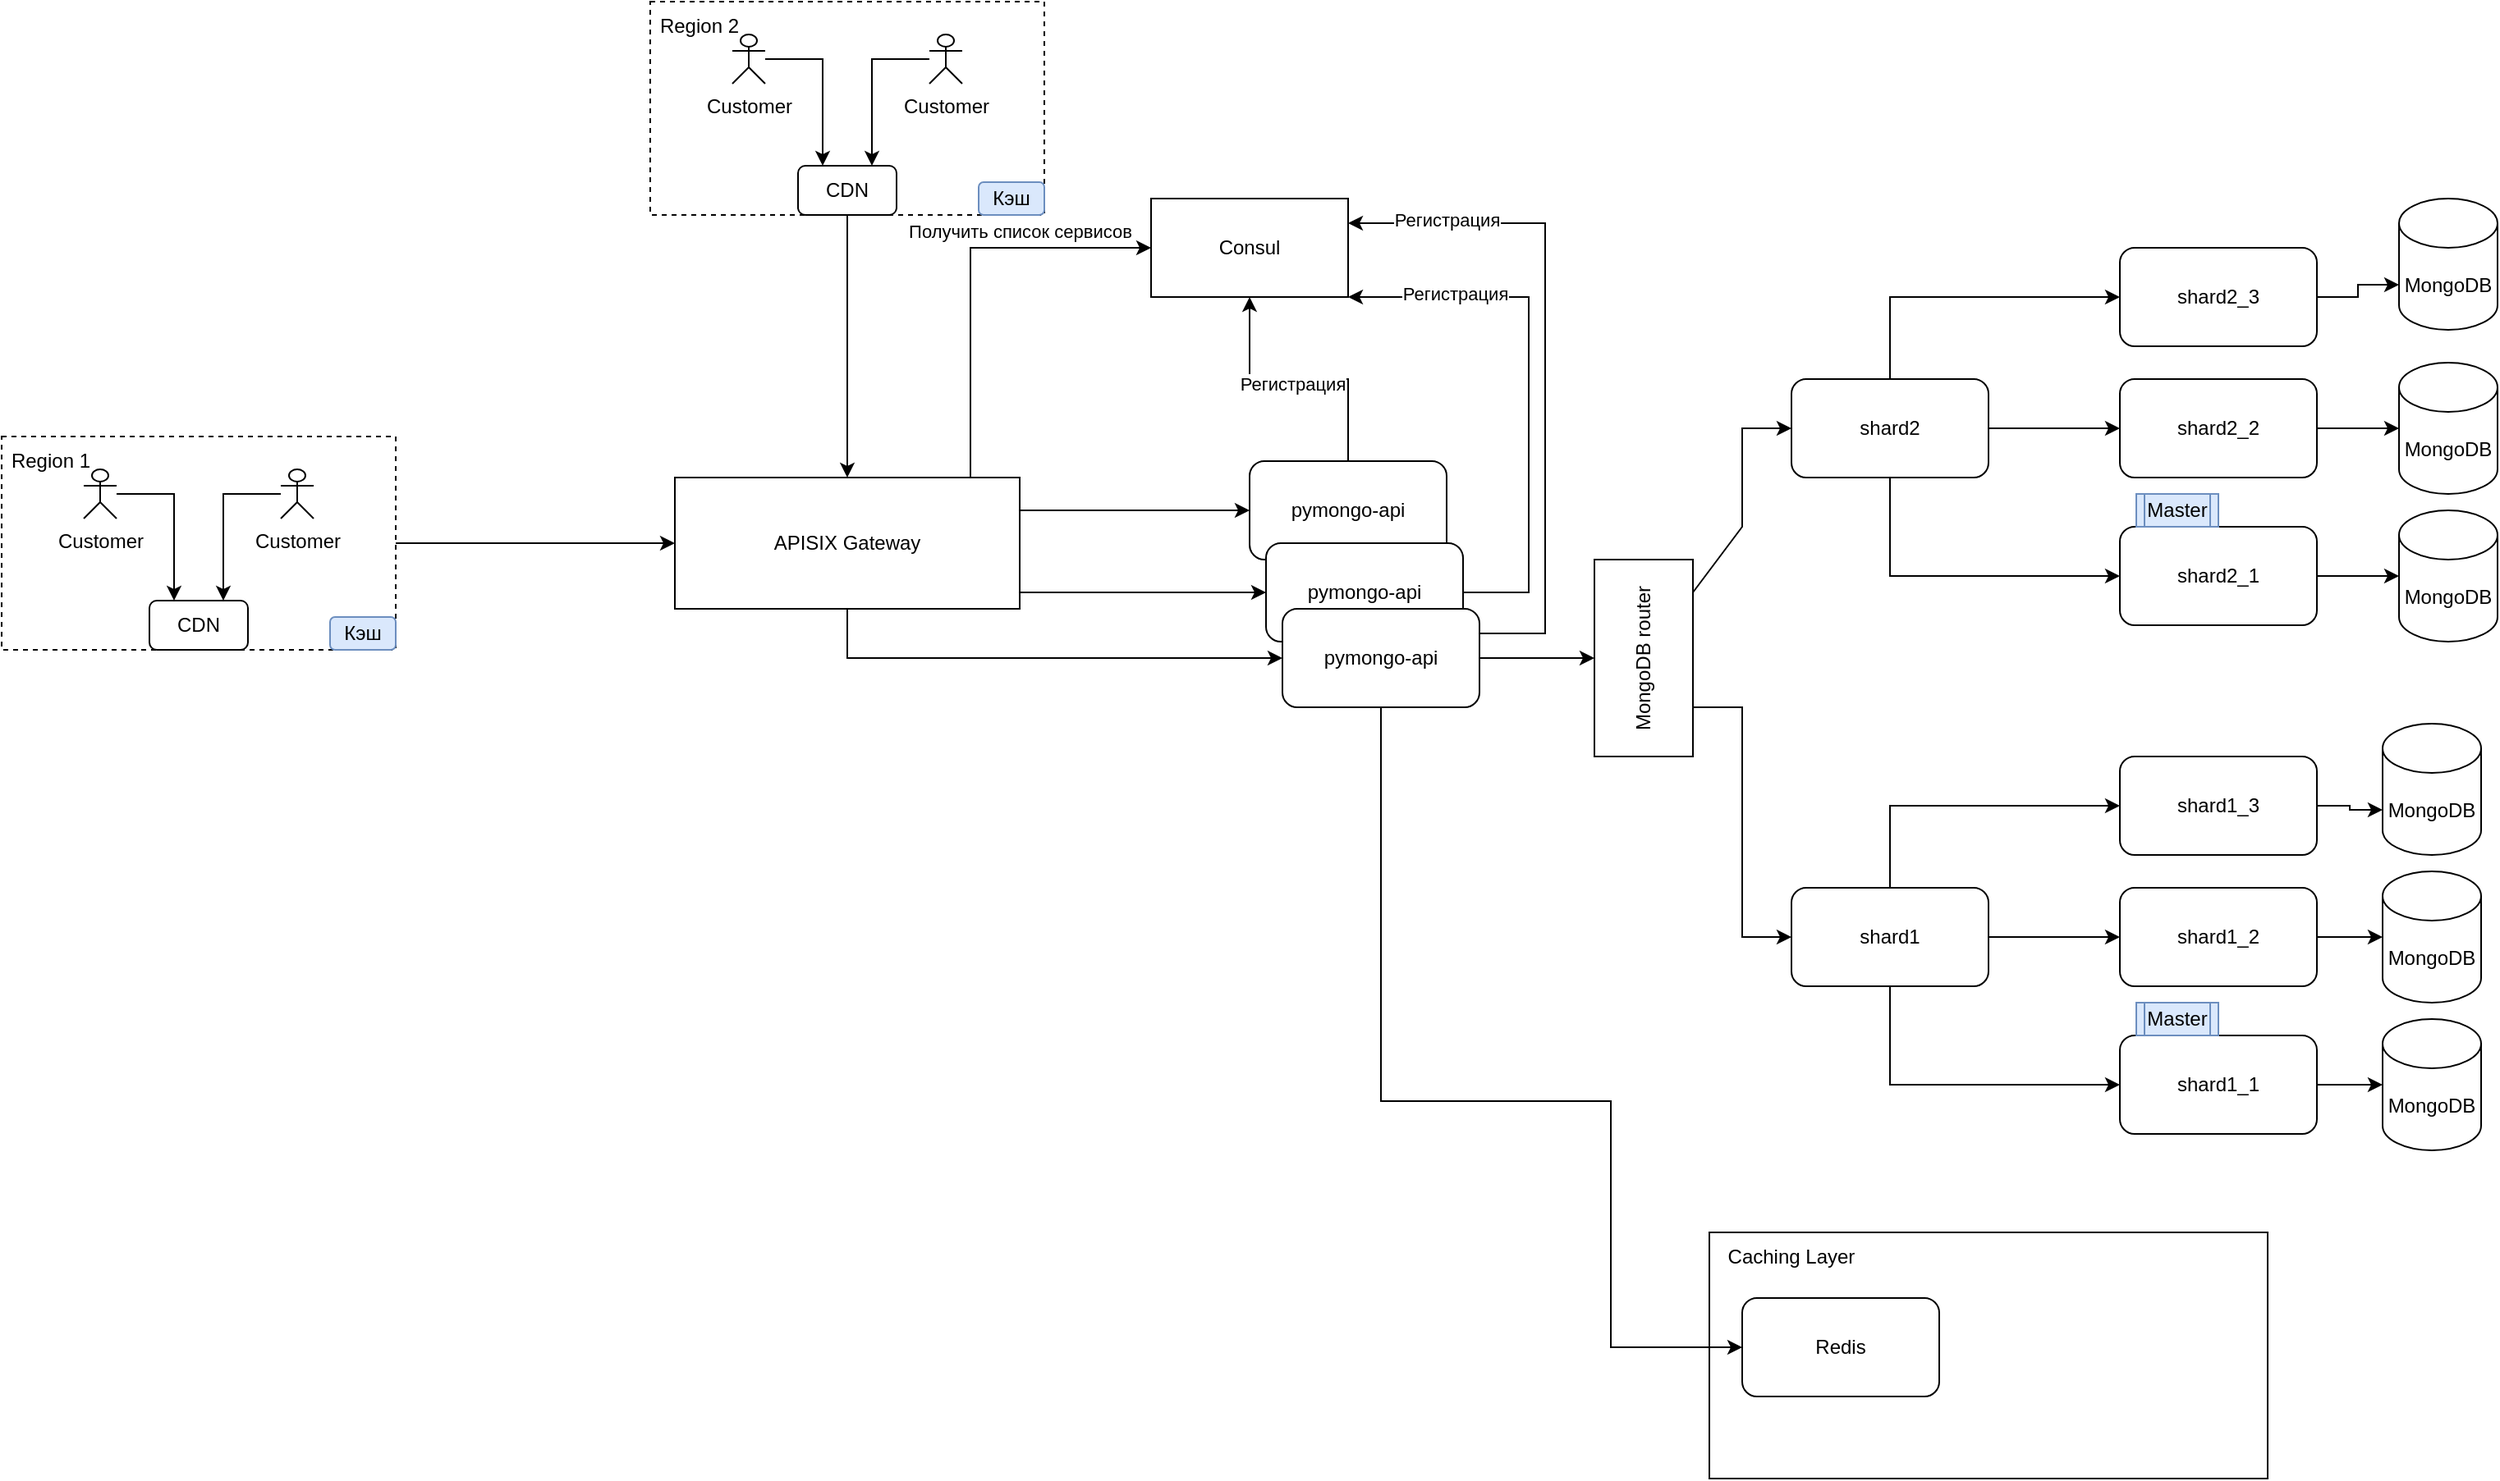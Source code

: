 <mxfile version="24.9.1">
  <diagram name="Page-1" id="-H_mtQnk-PTXWXPvYvuk">
    <mxGraphModel dx="2615" dy="1673" grid="1" gridSize="10" guides="1" tooltips="1" connect="1" arrows="1" fold="1" page="1" pageScale="1" pageWidth="1169" pageHeight="827" math="0" shadow="0">
      <root>
        <mxCell id="0" />
        <mxCell id="1" parent="0" />
        <mxCell id="4vTTa5_XdCrDMJLi2pIQ-12" style="edgeStyle=orthogonalEdgeStyle;rounded=0;orthogonalLoop=1;jettySize=auto;html=1;entryX=0.5;entryY=1;entryDx=0;entryDy=0;" parent="1" source="4vTTa5_XdCrDMJLi2pIQ-3" target="4vTTa5_XdCrDMJLi2pIQ-11" edge="1">
          <mxGeometry relative="1" as="geometry" />
        </mxCell>
        <mxCell id="4vTTa5_XdCrDMJLi2pIQ-15" value="Регистрация" style="edgeLabel;html=1;align=center;verticalAlign=middle;resizable=0;points=[];" parent="4vTTa5_XdCrDMJLi2pIQ-12" vertex="1" connectable="0">
          <mxGeometry x="0.066" y="3" relative="1" as="geometry">
            <mxPoint x="1" as="offset" />
          </mxGeometry>
        </mxCell>
        <mxCell id="4vTTa5_XdCrDMJLi2pIQ-3" value="pymongo-api" style="rounded=1;whiteSpace=wrap;html=1;" parent="1" vertex="1">
          <mxGeometry x="220" y="180" width="120" height="60" as="geometry" />
        </mxCell>
        <mxCell id="4vTTa5_XdCrDMJLi2pIQ-13" style="edgeStyle=orthogonalEdgeStyle;rounded=0;orthogonalLoop=1;jettySize=auto;html=1;entryX=1;entryY=1;entryDx=0;entryDy=0;" parent="1" source="4vTTa5_XdCrDMJLi2pIQ-2" target="4vTTa5_XdCrDMJLi2pIQ-11" edge="1">
          <mxGeometry relative="1" as="geometry">
            <Array as="points">
              <mxPoint x="390" y="260" />
              <mxPoint x="390" y="80" />
            </Array>
          </mxGeometry>
        </mxCell>
        <mxCell id="4vTTa5_XdCrDMJLi2pIQ-16" value="Регистрация" style="edgeLabel;html=1;align=center;verticalAlign=middle;resizable=0;points=[];" parent="4vTTa5_XdCrDMJLi2pIQ-13" vertex="1" connectable="0">
          <mxGeometry x="0.601" y="-2" relative="1" as="geometry">
            <mxPoint x="-1" as="offset" />
          </mxGeometry>
        </mxCell>
        <mxCell id="4vTTa5_XdCrDMJLi2pIQ-2" value="pymongo-api" style="rounded=1;whiteSpace=wrap;html=1;" parent="1" vertex="1">
          <mxGeometry x="230" y="230" width="120" height="60" as="geometry" />
        </mxCell>
        <mxCell id="4vTTa5_XdCrDMJLi2pIQ-4" style="edgeStyle=orthogonalEdgeStyle;rounded=0;orthogonalLoop=1;jettySize=auto;html=1;entryX=0;entryY=0.5;entryDx=0;entryDy=0;" parent="1" source="quuRfxYI1Brjr8cdpD_s-44" target="4vTTa5_XdCrDMJLi2pIQ-3" edge="1">
          <mxGeometry relative="1" as="geometry">
            <Array as="points">
              <mxPoint x="110" y="210" />
              <mxPoint x="110" y="210" />
            </Array>
          </mxGeometry>
        </mxCell>
        <mxCell id="4vTTa5_XdCrDMJLi2pIQ-5" style="edgeStyle=orthogonalEdgeStyle;rounded=0;orthogonalLoop=1;jettySize=auto;html=1;entryX=0;entryY=0.5;entryDx=0;entryDy=0;" parent="1" source="quuRfxYI1Brjr8cdpD_s-44" target="4vTTa5_XdCrDMJLi2pIQ-2" edge="1">
          <mxGeometry relative="1" as="geometry">
            <Array as="points">
              <mxPoint x="110" y="260" />
              <mxPoint x="110" y="260" />
            </Array>
          </mxGeometry>
        </mxCell>
        <mxCell id="4vTTa5_XdCrDMJLi2pIQ-6" style="edgeStyle=orthogonalEdgeStyle;rounded=0;orthogonalLoop=1;jettySize=auto;html=1;entryX=0;entryY=0.5;entryDx=0;entryDy=0;" parent="1" source="quuRfxYI1Brjr8cdpD_s-44" target="zA23MoTUsTF4_91t8viU-3" edge="1">
          <mxGeometry relative="1" as="geometry">
            <Array as="points">
              <mxPoint x="-25" y="300" />
            </Array>
          </mxGeometry>
        </mxCell>
        <mxCell id="4vTTa5_XdCrDMJLi2pIQ-18" style="edgeStyle=orthogonalEdgeStyle;rounded=0;orthogonalLoop=1;jettySize=auto;html=1;entryX=0;entryY=0.5;entryDx=0;entryDy=0;" parent="1" source="quuRfxYI1Brjr8cdpD_s-44" target="4vTTa5_XdCrDMJLi2pIQ-11" edge="1">
          <mxGeometry relative="1" as="geometry">
            <Array as="points">
              <mxPoint x="50" y="50" />
            </Array>
          </mxGeometry>
        </mxCell>
        <mxCell id="4vTTa5_XdCrDMJLi2pIQ-19" value="Получить список сервисов" style="edgeLabel;html=1;align=center;verticalAlign=middle;resizable=0;points=[];" parent="4vTTa5_XdCrDMJLi2pIQ-18" vertex="1" connectable="0">
          <mxGeometry x="-0.208" y="1" relative="1" as="geometry">
            <mxPoint x="31" y="-51" as="offset" />
          </mxGeometry>
        </mxCell>
        <mxCell id="quuRfxYI1Brjr8cdpD_s-44" value="APISIX Gateway" style="rounded=0;whiteSpace=wrap;html=1;rotation=0;" parent="1" vertex="1">
          <mxGeometry x="-130" y="190" width="210" height="80" as="geometry" />
        </mxCell>
        <mxCell id="zA23MoTUsTF4_91t8viU-2" value="MongoDB" style="shape=cylinder3;whiteSpace=wrap;html=1;boundedLbl=1;backgroundOutline=1;size=15;" parent="1" vertex="1">
          <mxGeometry x="920" y="210" width="60" height="80" as="geometry" />
        </mxCell>
        <mxCell id="uGlacwfJj0JokIyBRGli-6" style="edgeStyle=orthogonalEdgeStyle;rounded=0;orthogonalLoop=1;jettySize=auto;html=1;entryX=0.5;entryY=0;entryDx=0;entryDy=0;" parent="1" source="zA23MoTUsTF4_91t8viU-3" target="uGlacwfJj0JokIyBRGli-5" edge="1">
          <mxGeometry relative="1" as="geometry" />
        </mxCell>
        <mxCell id="4vTTa5_XdCrDMJLi2pIQ-14" style="edgeStyle=orthogonalEdgeStyle;rounded=0;orthogonalLoop=1;jettySize=auto;html=1;exitX=1;exitY=0.25;exitDx=0;exitDy=0;entryX=1;entryY=0.25;entryDx=0;entryDy=0;" parent="1" source="zA23MoTUsTF4_91t8viU-3" target="4vTTa5_XdCrDMJLi2pIQ-11" edge="1">
          <mxGeometry relative="1" as="geometry">
            <Array as="points">
              <mxPoint x="400" y="285" />
              <mxPoint x="400" y="35" />
            </Array>
          </mxGeometry>
        </mxCell>
        <mxCell id="4vTTa5_XdCrDMJLi2pIQ-17" value="Регистрация" style="edgeLabel;html=1;align=center;verticalAlign=middle;resizable=0;points=[];" parent="4vTTa5_XdCrDMJLi2pIQ-14" vertex="1" connectable="0">
          <mxGeometry x="0.713" y="-2" relative="1" as="geometry">
            <mxPoint x="1" as="offset" />
          </mxGeometry>
        </mxCell>
        <mxCell id="zA23MoTUsTF4_91t8viU-3" value="pymongo-api" style="rounded=1;whiteSpace=wrap;html=1;" parent="1" vertex="1">
          <mxGeometry x="240" y="270" width="120" height="60" as="geometry" />
        </mxCell>
        <mxCell id="quuRfxYI1Brjr8cdpD_s-11" style="edgeStyle=orthogonalEdgeStyle;rounded=0;orthogonalLoop=1;jettySize=auto;html=1;" parent="1" source="uGlacwfJj0JokIyBRGli-3" target="quuRfxYI1Brjr8cdpD_s-2" edge="1">
          <mxGeometry relative="1" as="geometry" />
        </mxCell>
        <mxCell id="quuRfxYI1Brjr8cdpD_s-12" style="edgeStyle=orthogonalEdgeStyle;rounded=0;orthogonalLoop=1;jettySize=auto;html=1;entryX=0;entryY=0.5;entryDx=0;entryDy=0;" parent="1" source="uGlacwfJj0JokIyBRGli-3" target="quuRfxYI1Brjr8cdpD_s-4" edge="1">
          <mxGeometry relative="1" as="geometry">
            <Array as="points">
              <mxPoint x="610" y="390" />
            </Array>
          </mxGeometry>
        </mxCell>
        <mxCell id="quuRfxYI1Brjr8cdpD_s-15" style="edgeStyle=orthogonalEdgeStyle;rounded=0;orthogonalLoop=1;jettySize=auto;html=1;entryX=0;entryY=0.5;entryDx=0;entryDy=0;" parent="1" source="uGlacwfJj0JokIyBRGli-3" target="quuRfxYI1Brjr8cdpD_s-3" edge="1">
          <mxGeometry relative="1" as="geometry">
            <Array as="points">
              <mxPoint x="610" y="560" />
            </Array>
          </mxGeometry>
        </mxCell>
        <mxCell id="uGlacwfJj0JokIyBRGli-3" value="shard1" style="rounded=1;whiteSpace=wrap;html=1;" parent="1" vertex="1">
          <mxGeometry x="550" y="440" width="120" height="60" as="geometry" />
        </mxCell>
        <mxCell id="uGlacwfJj0JokIyBRGli-8" style="edgeStyle=orthogonalEdgeStyle;rounded=0;orthogonalLoop=1;jettySize=auto;html=1;exitX=0.25;exitY=1;exitDx=0;exitDy=0;entryX=0;entryY=0.5;entryDx=0;entryDy=0;" parent="1" source="uGlacwfJj0JokIyBRGli-5" target="uGlacwfJj0JokIyBRGli-3" edge="1">
          <mxGeometry relative="1" as="geometry" />
        </mxCell>
        <mxCell id="quuRfxYI1Brjr8cdpD_s-26" style="edgeStyle=orthogonalEdgeStyle;rounded=0;orthogonalLoop=1;jettySize=auto;html=1;entryX=0;entryY=0.5;entryDx=0;entryDy=0;" parent="1" source="uGlacwfJj0JokIyBRGli-5" target="quuRfxYI1Brjr8cdpD_s-19" edge="1">
          <mxGeometry relative="1" as="geometry">
            <Array as="points">
              <mxPoint x="520" y="220" />
              <mxPoint x="520" y="160" />
            </Array>
          </mxGeometry>
        </mxCell>
        <mxCell id="uGlacwfJj0JokIyBRGli-5" value="MongoDB router" style="rounded=0;whiteSpace=wrap;html=1;rotation=-90;" parent="1" vertex="1">
          <mxGeometry x="400" y="270" width="120" height="60" as="geometry" />
        </mxCell>
        <mxCell id="quuRfxYI1Brjr8cdpD_s-2" value="shard1_2" style="rounded=1;whiteSpace=wrap;html=1;" parent="1" vertex="1">
          <mxGeometry x="750" y="440" width="120" height="60" as="geometry" />
        </mxCell>
        <mxCell id="quuRfxYI1Brjr8cdpD_s-4" value="shard1_3" style="rounded=1;whiteSpace=wrap;html=1;" parent="1" vertex="1">
          <mxGeometry x="750" y="360" width="120" height="60" as="geometry" />
        </mxCell>
        <mxCell id="quuRfxYI1Brjr8cdpD_s-10" value="" style="group" parent="1" vertex="1" connectable="0">
          <mxGeometry x="750" y="510" width="120" height="80" as="geometry" />
        </mxCell>
        <mxCell id="quuRfxYI1Brjr8cdpD_s-3" value="shard1_1" style="rounded=1;whiteSpace=wrap;html=1;" parent="quuRfxYI1Brjr8cdpD_s-10" vertex="1">
          <mxGeometry y="20" width="120" height="60" as="geometry" />
        </mxCell>
        <mxCell id="quuRfxYI1Brjr8cdpD_s-9" value="Master" style="shape=process;whiteSpace=wrap;html=1;backgroundOutline=1;fillColor=#dae8fc;strokeColor=#6c8ebf;" parent="quuRfxYI1Brjr8cdpD_s-10" vertex="1">
          <mxGeometry x="10" width="50" height="20" as="geometry" />
        </mxCell>
        <mxCell id="quuRfxYI1Brjr8cdpD_s-16" style="edgeStyle=orthogonalEdgeStyle;rounded=0;orthogonalLoop=1;jettySize=auto;html=1;" parent="1" source="quuRfxYI1Brjr8cdpD_s-19" target="quuRfxYI1Brjr8cdpD_s-20" edge="1">
          <mxGeometry relative="1" as="geometry" />
        </mxCell>
        <mxCell id="quuRfxYI1Brjr8cdpD_s-17" style="edgeStyle=orthogonalEdgeStyle;rounded=0;orthogonalLoop=1;jettySize=auto;html=1;entryX=0;entryY=0.5;entryDx=0;entryDy=0;" parent="1" source="quuRfxYI1Brjr8cdpD_s-19" target="quuRfxYI1Brjr8cdpD_s-21" edge="1">
          <mxGeometry relative="1" as="geometry">
            <Array as="points">
              <mxPoint x="610" y="80" />
            </Array>
          </mxGeometry>
        </mxCell>
        <mxCell id="quuRfxYI1Brjr8cdpD_s-18" style="edgeStyle=orthogonalEdgeStyle;rounded=0;orthogonalLoop=1;jettySize=auto;html=1;entryX=0;entryY=0.5;entryDx=0;entryDy=0;" parent="1" source="quuRfxYI1Brjr8cdpD_s-19" target="quuRfxYI1Brjr8cdpD_s-23" edge="1">
          <mxGeometry relative="1" as="geometry">
            <Array as="points">
              <mxPoint x="610" y="250" />
            </Array>
          </mxGeometry>
        </mxCell>
        <mxCell id="quuRfxYI1Brjr8cdpD_s-19" value="shard2" style="rounded=1;whiteSpace=wrap;html=1;" parent="1" vertex="1">
          <mxGeometry x="550" y="130" width="120" height="60" as="geometry" />
        </mxCell>
        <mxCell id="quuRfxYI1Brjr8cdpD_s-20" value="shard2_2" style="rounded=1;whiteSpace=wrap;html=1;" parent="1" vertex="1">
          <mxGeometry x="750" y="130" width="120" height="60" as="geometry" />
        </mxCell>
        <mxCell id="quuRfxYI1Brjr8cdpD_s-21" value="shard2_3" style="rounded=1;whiteSpace=wrap;html=1;" parent="1" vertex="1">
          <mxGeometry x="750" y="50" width="120" height="60" as="geometry" />
        </mxCell>
        <mxCell id="quuRfxYI1Brjr8cdpD_s-22" value="" style="group" parent="1" vertex="1" connectable="0">
          <mxGeometry x="750" y="200" width="120" height="80" as="geometry" />
        </mxCell>
        <mxCell id="quuRfxYI1Brjr8cdpD_s-23" value="shard2_1" style="rounded=1;whiteSpace=wrap;html=1;" parent="quuRfxYI1Brjr8cdpD_s-22" vertex="1">
          <mxGeometry y="20" width="120" height="60" as="geometry" />
        </mxCell>
        <mxCell id="quuRfxYI1Brjr8cdpD_s-24" value="Master" style="shape=process;whiteSpace=wrap;html=1;backgroundOutline=1;fillColor=#dae8fc;strokeColor=#6c8ebf;" parent="quuRfxYI1Brjr8cdpD_s-22" vertex="1">
          <mxGeometry x="10" width="50" height="20" as="geometry" />
        </mxCell>
        <mxCell id="quuRfxYI1Brjr8cdpD_s-30" value="MongoDB" style="shape=cylinder3;whiteSpace=wrap;html=1;boundedLbl=1;backgroundOutline=1;size=15;" parent="1" vertex="1">
          <mxGeometry x="920" y="120" width="60" height="80" as="geometry" />
        </mxCell>
        <mxCell id="quuRfxYI1Brjr8cdpD_s-31" value="MongoDB" style="shape=cylinder3;whiteSpace=wrap;html=1;boundedLbl=1;backgroundOutline=1;size=15;" parent="1" vertex="1">
          <mxGeometry x="920" y="20" width="60" height="80" as="geometry" />
        </mxCell>
        <mxCell id="quuRfxYI1Brjr8cdpD_s-33" style="edgeStyle=orthogonalEdgeStyle;rounded=0;orthogonalLoop=1;jettySize=auto;html=1;entryX=0;entryY=0.5;entryDx=0;entryDy=0;entryPerimeter=0;" parent="1" source="quuRfxYI1Brjr8cdpD_s-20" target="quuRfxYI1Brjr8cdpD_s-30" edge="1">
          <mxGeometry relative="1" as="geometry" />
        </mxCell>
        <mxCell id="quuRfxYI1Brjr8cdpD_s-35" style="edgeStyle=orthogonalEdgeStyle;rounded=0;orthogonalLoop=1;jettySize=auto;html=1;entryX=0;entryY=0;entryDx=0;entryDy=52.5;entryPerimeter=0;" parent="1" source="quuRfxYI1Brjr8cdpD_s-21" target="quuRfxYI1Brjr8cdpD_s-31" edge="1">
          <mxGeometry relative="1" as="geometry" />
        </mxCell>
        <mxCell id="quuRfxYI1Brjr8cdpD_s-36" style="edgeStyle=orthogonalEdgeStyle;rounded=0;orthogonalLoop=1;jettySize=auto;html=1;entryX=0;entryY=0.5;entryDx=0;entryDy=0;entryPerimeter=0;" parent="1" source="quuRfxYI1Brjr8cdpD_s-23" target="zA23MoTUsTF4_91t8viU-2" edge="1">
          <mxGeometry relative="1" as="geometry" />
        </mxCell>
        <mxCell id="quuRfxYI1Brjr8cdpD_s-38" value="MongoDB" style="shape=cylinder3;whiteSpace=wrap;html=1;boundedLbl=1;backgroundOutline=1;size=15;" parent="1" vertex="1">
          <mxGeometry x="910" y="340" width="60" height="80" as="geometry" />
        </mxCell>
        <mxCell id="quuRfxYI1Brjr8cdpD_s-39" value="MongoDB" style="shape=cylinder3;whiteSpace=wrap;html=1;boundedLbl=1;backgroundOutline=1;size=15;" parent="1" vertex="1">
          <mxGeometry x="910" y="430" width="60" height="80" as="geometry" />
        </mxCell>
        <mxCell id="quuRfxYI1Brjr8cdpD_s-40" value="MongoDB" style="shape=cylinder3;whiteSpace=wrap;html=1;boundedLbl=1;backgroundOutline=1;size=15;" parent="1" vertex="1">
          <mxGeometry x="910" y="520" width="60" height="80" as="geometry" />
        </mxCell>
        <mxCell id="quuRfxYI1Brjr8cdpD_s-41" style="edgeStyle=orthogonalEdgeStyle;rounded=0;orthogonalLoop=1;jettySize=auto;html=1;entryX=0;entryY=0;entryDx=0;entryDy=52.5;entryPerimeter=0;" parent="1" source="quuRfxYI1Brjr8cdpD_s-4" target="quuRfxYI1Brjr8cdpD_s-38" edge="1">
          <mxGeometry relative="1" as="geometry" />
        </mxCell>
        <mxCell id="quuRfxYI1Brjr8cdpD_s-42" style="edgeStyle=orthogonalEdgeStyle;rounded=0;orthogonalLoop=1;jettySize=auto;html=1;entryX=0;entryY=0.5;entryDx=0;entryDy=0;entryPerimeter=0;" parent="1" source="quuRfxYI1Brjr8cdpD_s-2" target="quuRfxYI1Brjr8cdpD_s-39" edge="1">
          <mxGeometry relative="1" as="geometry" />
        </mxCell>
        <mxCell id="quuRfxYI1Brjr8cdpD_s-43" style="edgeStyle=orthogonalEdgeStyle;rounded=0;orthogonalLoop=1;jettySize=auto;html=1;entryX=0;entryY=0.5;entryDx=0;entryDy=0;entryPerimeter=0;" parent="1" source="quuRfxYI1Brjr8cdpD_s-3" target="quuRfxYI1Brjr8cdpD_s-40" edge="1">
          <mxGeometry relative="1" as="geometry" />
        </mxCell>
        <mxCell id="quuRfxYI1Brjr8cdpD_s-46" value="" style="rounded=0;whiteSpace=wrap;html=1;" parent="1" vertex="1">
          <mxGeometry x="500" y="650" width="340" height="150" as="geometry" />
        </mxCell>
        <mxCell id="quuRfxYI1Brjr8cdpD_s-47" value="Caching Layer" style="text;html=1;align=center;verticalAlign=middle;whiteSpace=wrap;rounded=0;" parent="1" vertex="1">
          <mxGeometry x="500" y="650" width="100" height="30" as="geometry" />
        </mxCell>
        <mxCell id="quuRfxYI1Brjr8cdpD_s-48" value="Redis" style="rounded=1;whiteSpace=wrap;html=1;" parent="1" vertex="1">
          <mxGeometry x="520" y="690" width="120" height="60" as="geometry" />
        </mxCell>
        <mxCell id="quuRfxYI1Brjr8cdpD_s-49" style="edgeStyle=orthogonalEdgeStyle;rounded=0;orthogonalLoop=1;jettySize=auto;html=1;entryX=0;entryY=0.5;entryDx=0;entryDy=0;" parent="1" source="zA23MoTUsTF4_91t8viU-3" target="quuRfxYI1Brjr8cdpD_s-48" edge="1">
          <mxGeometry relative="1" as="geometry">
            <Array as="points">
              <mxPoint x="300" y="570" />
              <mxPoint x="440" y="570" />
              <mxPoint x="440" y="720" />
            </Array>
          </mxGeometry>
        </mxCell>
        <mxCell id="4vTTa5_XdCrDMJLi2pIQ-11" value="Consul" style="rounded=0;whiteSpace=wrap;html=1;" parent="1" vertex="1">
          <mxGeometry x="160" y="20" width="120" height="60" as="geometry" />
        </mxCell>
        <mxCell id="8oORdXuP6JhQmfpfNi1P-23" value="" style="group" vertex="1" connectable="0" parent="1">
          <mxGeometry x="-540" y="165" width="240" height="130" as="geometry" />
        </mxCell>
        <mxCell id="8oORdXuP6JhQmfpfNi1P-7" value="" style="rounded=0;whiteSpace=wrap;html=1;dashed=1;" vertex="1" parent="8oORdXuP6JhQmfpfNi1P-23">
          <mxGeometry width="240" height="130" as="geometry" />
        </mxCell>
        <mxCell id="8oORdXuP6JhQmfpfNi1P-8" value="CDN" style="rounded=1;whiteSpace=wrap;html=1;" vertex="1" parent="8oORdXuP6JhQmfpfNi1P-23">
          <mxGeometry x="90" y="100" width="60" height="30" as="geometry" />
        </mxCell>
        <mxCell id="8oORdXuP6JhQmfpfNi1P-19" style="edgeStyle=orthogonalEdgeStyle;rounded=0;orthogonalLoop=1;jettySize=auto;html=1;entryX=0.25;entryY=0;entryDx=0;entryDy=0;" edge="1" parent="8oORdXuP6JhQmfpfNi1P-23" source="8oORdXuP6JhQmfpfNi1P-10" target="8oORdXuP6JhQmfpfNi1P-8">
          <mxGeometry relative="1" as="geometry" />
        </mxCell>
        <mxCell id="8oORdXuP6JhQmfpfNi1P-10" value="Customer" style="shape=umlActor;verticalLabelPosition=bottom;verticalAlign=top;html=1;outlineConnect=0;" vertex="1" parent="8oORdXuP6JhQmfpfNi1P-23">
          <mxGeometry x="50" y="20" width="20" height="30" as="geometry" />
        </mxCell>
        <mxCell id="8oORdXuP6JhQmfpfNi1P-20" style="edgeStyle=orthogonalEdgeStyle;rounded=0;orthogonalLoop=1;jettySize=auto;html=1;entryX=0.75;entryY=0;entryDx=0;entryDy=0;" edge="1" parent="8oORdXuP6JhQmfpfNi1P-23" source="8oORdXuP6JhQmfpfNi1P-12" target="8oORdXuP6JhQmfpfNi1P-8">
          <mxGeometry relative="1" as="geometry" />
        </mxCell>
        <mxCell id="8oORdXuP6JhQmfpfNi1P-12" value="Customer" style="shape=umlActor;verticalLabelPosition=bottom;verticalAlign=top;html=1;outlineConnect=0;" vertex="1" parent="8oORdXuP6JhQmfpfNi1P-23">
          <mxGeometry x="170" y="20" width="20" height="30" as="geometry" />
        </mxCell>
        <mxCell id="8oORdXuP6JhQmfpfNi1P-21" value="Кэш" style="rounded=1;whiteSpace=wrap;html=1;fillColor=#dae8fc;strokeColor=#6c8ebf;" vertex="1" parent="8oORdXuP6JhQmfpfNi1P-23">
          <mxGeometry x="200" y="110" width="40" height="20" as="geometry" />
        </mxCell>
        <mxCell id="8oORdXuP6JhQmfpfNi1P-22" value="Region 1" style="text;html=1;align=center;verticalAlign=middle;whiteSpace=wrap;rounded=0;" vertex="1" parent="8oORdXuP6JhQmfpfNi1P-23">
          <mxGeometry width="60" height="30" as="geometry" />
        </mxCell>
        <mxCell id="8oORdXuP6JhQmfpfNi1P-24" value="" style="group" vertex="1" connectable="0" parent="1">
          <mxGeometry x="-145" y="-100" width="240" height="130" as="geometry" />
        </mxCell>
        <mxCell id="8oORdXuP6JhQmfpfNi1P-25" value="" style="rounded=0;whiteSpace=wrap;html=1;dashed=1;" vertex="1" parent="8oORdXuP6JhQmfpfNi1P-24">
          <mxGeometry width="240" height="130" as="geometry" />
        </mxCell>
        <mxCell id="8oORdXuP6JhQmfpfNi1P-26" value="CDN" style="rounded=1;whiteSpace=wrap;html=1;" vertex="1" parent="8oORdXuP6JhQmfpfNi1P-24">
          <mxGeometry x="90" y="100" width="60" height="30" as="geometry" />
        </mxCell>
        <mxCell id="8oORdXuP6JhQmfpfNi1P-27" style="edgeStyle=orthogonalEdgeStyle;rounded=0;orthogonalLoop=1;jettySize=auto;html=1;entryX=0.25;entryY=0;entryDx=0;entryDy=0;" edge="1" parent="8oORdXuP6JhQmfpfNi1P-24" source="8oORdXuP6JhQmfpfNi1P-28" target="8oORdXuP6JhQmfpfNi1P-26">
          <mxGeometry relative="1" as="geometry" />
        </mxCell>
        <mxCell id="8oORdXuP6JhQmfpfNi1P-28" value="Customer" style="shape=umlActor;verticalLabelPosition=bottom;verticalAlign=top;html=1;outlineConnect=0;" vertex="1" parent="8oORdXuP6JhQmfpfNi1P-24">
          <mxGeometry x="50" y="20" width="20" height="30" as="geometry" />
        </mxCell>
        <mxCell id="8oORdXuP6JhQmfpfNi1P-29" style="edgeStyle=orthogonalEdgeStyle;rounded=0;orthogonalLoop=1;jettySize=auto;html=1;entryX=0.75;entryY=0;entryDx=0;entryDy=0;" edge="1" parent="8oORdXuP6JhQmfpfNi1P-24" source="8oORdXuP6JhQmfpfNi1P-30" target="8oORdXuP6JhQmfpfNi1P-26">
          <mxGeometry relative="1" as="geometry" />
        </mxCell>
        <mxCell id="8oORdXuP6JhQmfpfNi1P-30" value="Customer" style="shape=umlActor;verticalLabelPosition=bottom;verticalAlign=top;html=1;outlineConnect=0;" vertex="1" parent="8oORdXuP6JhQmfpfNi1P-24">
          <mxGeometry x="170" y="20" width="20" height="30" as="geometry" />
        </mxCell>
        <mxCell id="8oORdXuP6JhQmfpfNi1P-31" value="Кэш" style="rounded=1;whiteSpace=wrap;html=1;fillColor=#dae8fc;strokeColor=#6c8ebf;" vertex="1" parent="8oORdXuP6JhQmfpfNi1P-24">
          <mxGeometry x="200" y="110" width="40" height="20" as="geometry" />
        </mxCell>
        <mxCell id="8oORdXuP6JhQmfpfNi1P-32" value="Region 2" style="text;html=1;align=center;verticalAlign=middle;whiteSpace=wrap;rounded=0;" vertex="1" parent="8oORdXuP6JhQmfpfNi1P-24">
          <mxGeometry width="60" height="30" as="geometry" />
        </mxCell>
        <mxCell id="8oORdXuP6JhQmfpfNi1P-33" style="edgeStyle=orthogonalEdgeStyle;rounded=0;orthogonalLoop=1;jettySize=auto;html=1;" edge="1" parent="1" source="8oORdXuP6JhQmfpfNi1P-7" target="quuRfxYI1Brjr8cdpD_s-44">
          <mxGeometry relative="1" as="geometry" />
        </mxCell>
        <mxCell id="8oORdXuP6JhQmfpfNi1P-34" style="edgeStyle=orthogonalEdgeStyle;rounded=0;orthogonalLoop=1;jettySize=auto;html=1;entryX=0.5;entryY=0;entryDx=0;entryDy=0;" edge="1" parent="1" source="8oORdXuP6JhQmfpfNi1P-25" target="quuRfxYI1Brjr8cdpD_s-44">
          <mxGeometry relative="1" as="geometry" />
        </mxCell>
      </root>
    </mxGraphModel>
  </diagram>
</mxfile>
